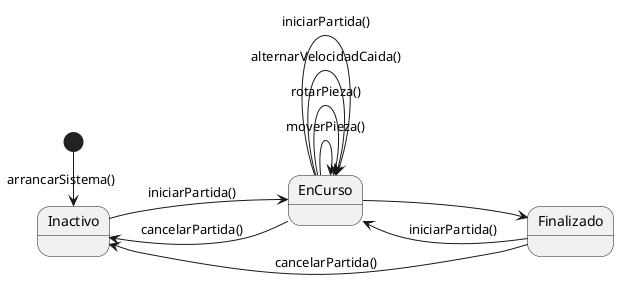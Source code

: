 @startuml

left to right direction

state Inactivo
state EnCurso
state Finalizado

[*] -> Inactivo : arrancarSistema()

Inactivo --> EnCurso : iniciarPartida()

EnCurso -> EnCurso : moverPieza()
EnCurso -> EnCurso : rotarPieza()
EnCurso -> EnCurso : alternarVelocidadCaida()

EnCurso -> EnCurso : iniciarPartida()

EnCurso --> Finalizado
EnCurso --> Inactivo : cancelarPartida()

Finalizado --> Inactivo : cancelarPartida()

Finalizado --> EnCurso : iniciarPartida()

@enduml